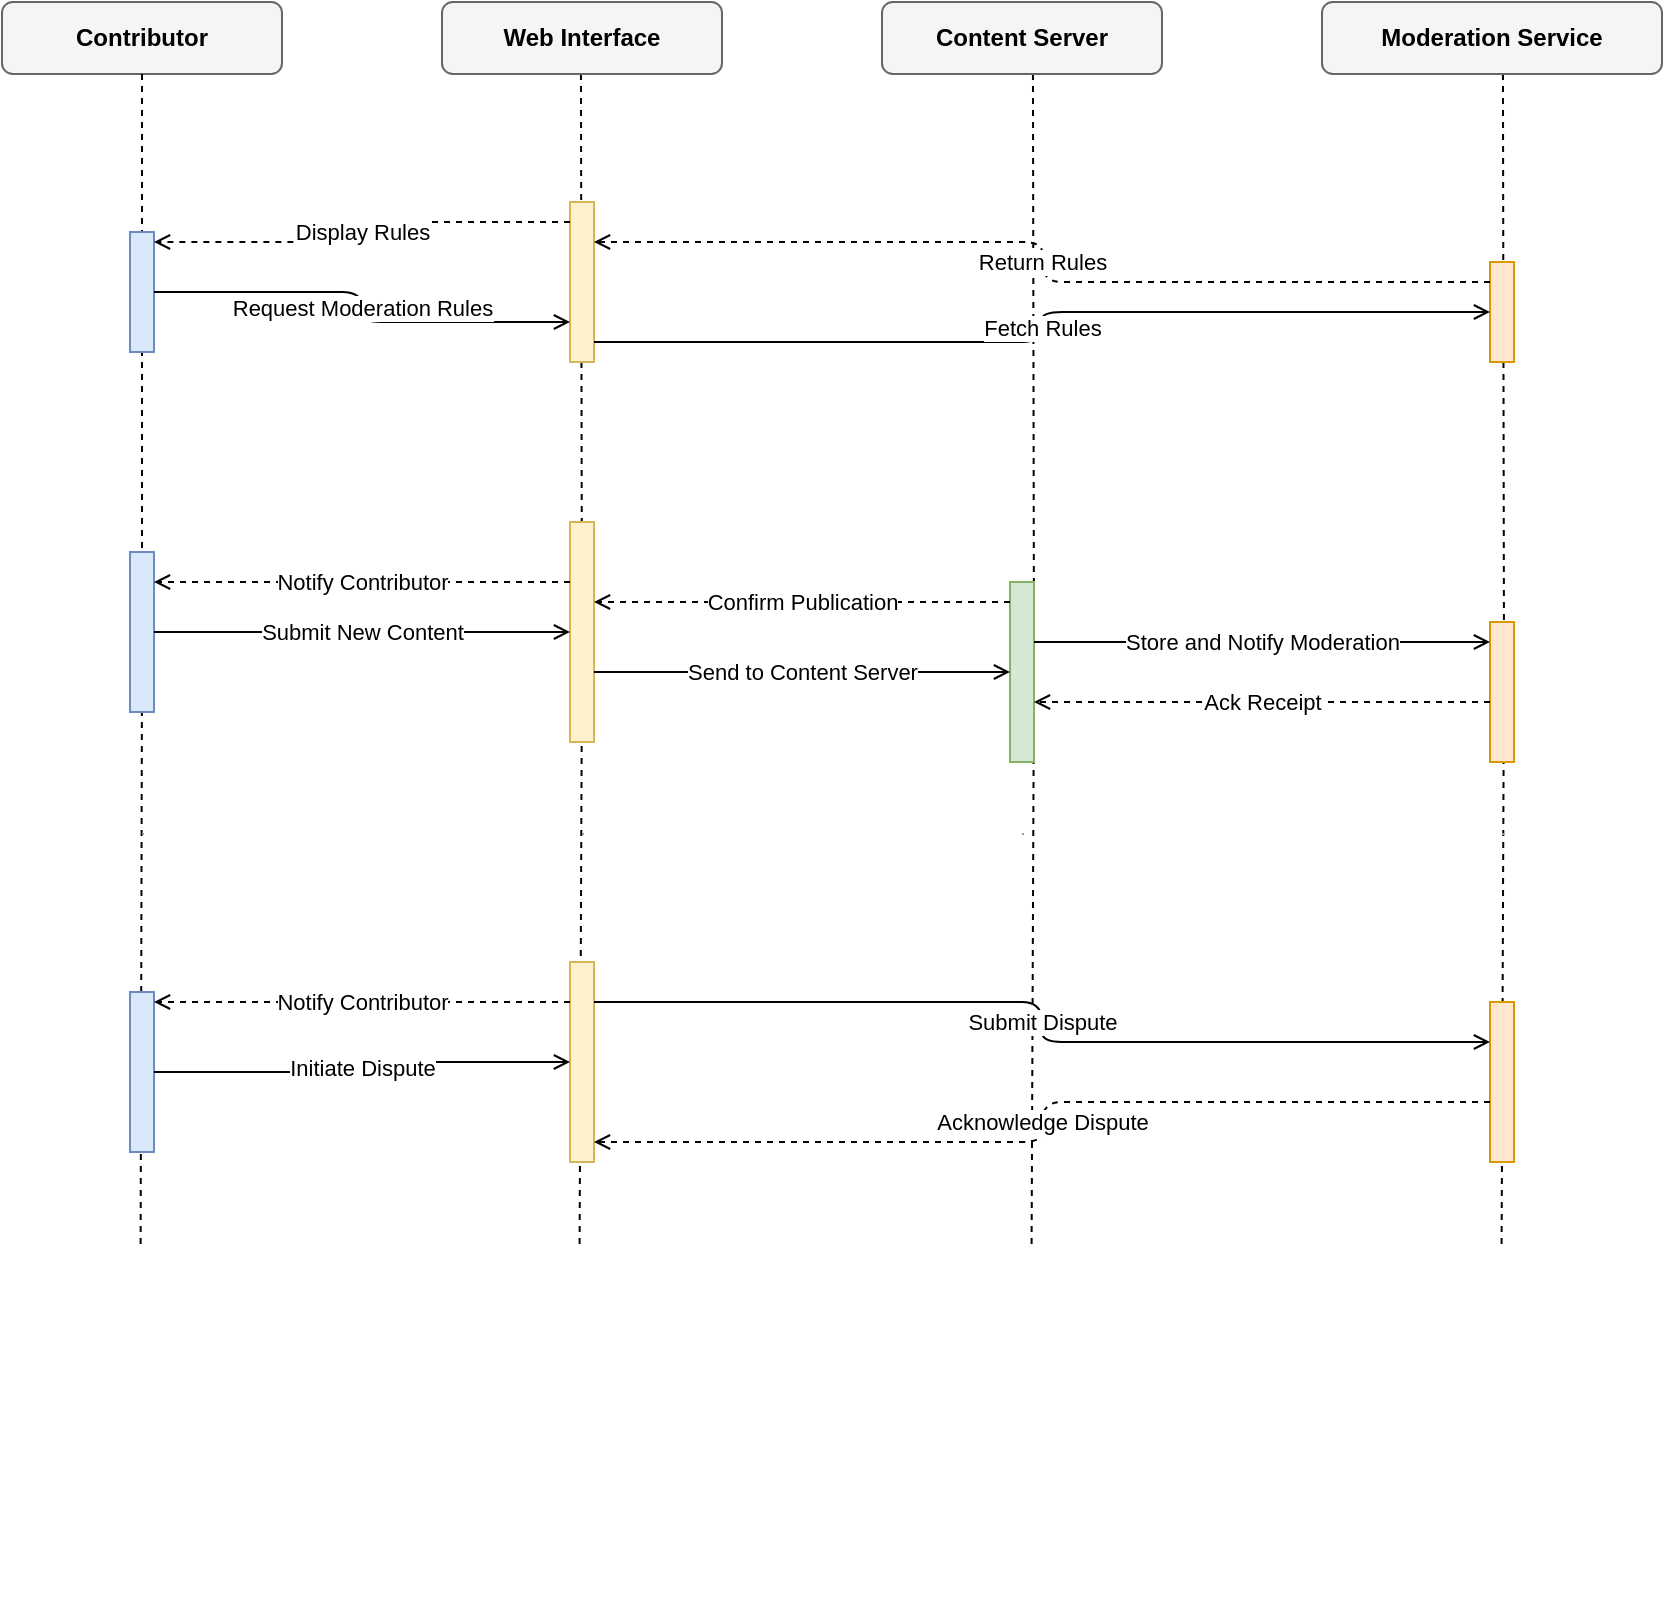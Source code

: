 <mxGraphModel dx="1188" dy="626" grid="1" gridSize="10" guides="1" tooltips="1" connect="1" arrows="1" fold="1" page="1" pageScale="1" pageWidth="1169" pageHeight="827" math="0" shadow="0">
  <root>
    <mxCell id="0" />
    <mxCell id="1" parent="0" />
    <mxCell id="qNkFXoDGS4WkT5INEJU4-4" style="edgeStyle=orthogonalEdgeStyle;rounded=0;orthogonalLoop=1;jettySize=auto;html=1;exitX=0.5;exitY=1;exitDx=0;exitDy=0;entryX=0.5;entryY=0;entryDx=0;entryDy=0;dashed=1;strokeColor=default;endArrow=none;endFill=0;" edge="1" parent="1">
      <mxGeometry relative="1" as="geometry">
        <mxPoint x="368.79" y="643" as="targetPoint" />
        <mxPoint x="369.48" y="56" as="sourcePoint" />
      </mxGeometry>
    </mxCell>
    <mxCell id="qNkFXoDGS4WkT5INEJU4-5" style="edgeStyle=orthogonalEdgeStyle;rounded=0;orthogonalLoop=1;jettySize=auto;html=1;exitX=0.5;exitY=1;exitDx=0;exitDy=0;entryX=0.5;entryY=0;entryDx=0;entryDy=0;dashed=1;strokeColor=default;endArrow=none;endFill=0;" edge="1" parent="1">
      <mxGeometry relative="1" as="geometry">
        <mxPoint x="594.79" y="643" as="targetPoint" />
        <mxPoint x="595.48" y="56" as="sourcePoint" />
      </mxGeometry>
    </mxCell>
    <mxCell id="qNkFXoDGS4WkT5INEJU4-6" style="edgeStyle=orthogonalEdgeStyle;rounded=0;orthogonalLoop=1;jettySize=auto;html=1;exitX=0.5;exitY=1;exitDx=0;exitDy=0;entryX=0.5;entryY=0;entryDx=0;entryDy=0;dashed=1;strokeColor=default;endArrow=none;endFill=0;" edge="1" parent="1">
      <mxGeometry relative="1" as="geometry">
        <mxPoint x="829.79" y="643" as="targetPoint" />
        <mxPoint x="830.48" y="56" as="sourcePoint" />
      </mxGeometry>
    </mxCell>
    <mxCell id="box1" value="Contributor" style="rounded=1;whiteSpace=wrap;html=1;fillColor=#f5f5f5;strokeColor=#666;fontStyle=1;align=center;" parent="1" vertex="1">
      <mxGeometry x="80" y="20" width="140" height="36" as="geometry" />
    </mxCell>
    <mxCell id="box2" value="Web Interface" style="rounded=1;whiteSpace=wrap;html=1;fillColor=#f5f5f5;strokeColor=#666;fontStyle=1;align=center;" parent="1" vertex="1">
      <mxGeometry x="300" y="20" width="140" height="36" as="geometry" />
    </mxCell>
    <mxCell id="box3" value="Content Server" style="rounded=1;whiteSpace=wrap;html=1;fillColor=#f5f5f5;strokeColor=#666;fontStyle=1;align=center;" parent="1" vertex="1">
      <mxGeometry x="520" y="20" width="140" height="36" as="geometry" />
    </mxCell>
    <mxCell id="box4" value="Moderation Service" style="rounded=1;whiteSpace=wrap;html=1;fillColor=#f5f5f5;strokeColor=#666;fontStyle=1;align=center;" parent="1" vertex="1">
      <mxGeometry x="740" y="20" width="170" height="36" as="geometry" />
    </mxCell>
    <mxCell id="qNkFXoDGS4WkT5INEJU4-3" style="edgeStyle=orthogonalEdgeStyle;rounded=0;orthogonalLoop=1;jettySize=auto;html=1;exitX=0.5;exitY=1;exitDx=0;exitDy=0;entryX=0.5;entryY=0;entryDx=0;entryDy=0;dashed=1;strokeColor=default;endArrow=none;endFill=0;" edge="1" parent="1" source="box1">
      <mxGeometry relative="1" as="geometry">
        <mxPoint x="149.31" y="643" as="targetPoint" />
        <mxPoint x="149.31" y="184.0" as="sourcePoint" />
      </mxGeometry>
    </mxCell>
    <mxCell id="lifeline1" style="shape=line;strokeColor=#999;" parent="1" vertex="1">
      <mxGeometry x="150" y="56" width="1" height="760" as="geometry" />
    </mxCell>
    <mxCell id="lifeline2" style="shape=line;strokeColor=#999;" parent="1" vertex="1">
      <mxGeometry x="370" y="56" width="1" height="760" as="geometry" />
    </mxCell>
    <mxCell id="lifeline3" style="shape=line;strokeColor=#999;" parent="1" vertex="1">
      <mxGeometry x="590" y="56" width="1" height="760" as="geometry" />
    </mxCell>
    <mxCell id="lifeline4" style="shape=line;strokeColor=#999;" parent="1" vertex="1">
      <mxGeometry x="830" y="56" width="1" height="760" as="geometry" />
    </mxCell>
    <mxCell id="act1_v" style="shape=rect;fillColor=#dae8fc;strokeColor=#6c8ebf;" parent="1" vertex="1">
      <mxGeometry x="144" y="135" width="12" height="60" as="geometry" />
    </mxCell>
    <mxCell id="act2_v" style="shape=rect;fillColor=#fff2cc;strokeColor=#d6b656;" parent="1" vertex="1">
      <mxGeometry x="364" y="120" width="12" height="80" as="geometry" />
    </mxCell>
    <mxCell id="act4_v" style="shape=rect;fillColor=#ffe6cc;strokeColor=#d79b00;" parent="1" vertex="1">
      <mxGeometry x="824" y="150" width="12" height="50" as="geometry" />
    </mxCell>
    <mxCell id="msg_v1" value="Request Moderation Rules" style="edgeStyle=orthogonalEdgeStyle;html=1;endArrow=open;endFill=1;" parent="1" source="act1_v" target="act2_v" edge="1">
      <mxGeometry relative="1" as="geometry">
        <mxPoint x="200" y="140" as="sourcePoint" />
        <mxPoint x="370" y="140" as="targetPoint" />
        <Array as="points">
          <mxPoint x="260" y="165" />
          <mxPoint x="260" y="180" />
        </Array>
      </mxGeometry>
    </mxCell>
    <mxCell id="msg_v2" value="Fetch Rules" style="edgeStyle=orthogonalEdgeStyle;html=1;endArrow=open;endFill=1;" parent="1" source="act2_v" target="act4_v" edge="1">
      <mxGeometry relative="1" as="geometry">
        <mxPoint x="380" y="160" as="sourcePoint" />
        <mxPoint x="830" y="160" as="targetPoint" />
        <Array as="points">
          <mxPoint x="600" y="190" />
          <mxPoint x="600" y="175" />
        </Array>
      </mxGeometry>
    </mxCell>
    <mxCell id="msg_v3" value="Return Rules" style="edgeStyle=orthogonalEdgeStyle;html=1;endArrow=open;dashed=1;endFill=1;" parent="1" source="act4_v" target="act2_v" edge="1">
      <mxGeometry relative="1" as="geometry">
        <mxPoint x="830" y="185" as="sourcePoint" />
        <mxPoint x="380" y="185" as="targetPoint" />
        <Array as="points">
          <mxPoint x="600" y="160" />
          <mxPoint x="600" y="140" />
        </Array>
      </mxGeometry>
    </mxCell>
    <mxCell id="msg_v4" value="Display Rules" style="edgeStyle=orthogonalEdgeStyle;html=1;endArrow=open;dashed=1;endFill=1;" parent="1" source="act2_v" target="act1_v" edge="1">
      <mxGeometry relative="1" as="geometry">
        <mxPoint x="380" y="200" as="sourcePoint" />
        <mxPoint x="200" y="200" as="targetPoint" />
        <Array as="points">
          <mxPoint x="260" y="130" />
          <mxPoint x="260" y="140" />
        </Array>
      </mxGeometry>
    </mxCell>
    <mxCell id="act1_p" style="shape=rect;fillColor=#dae8fc;strokeColor=#6c8ebf;" parent="1" vertex="1">
      <mxGeometry x="144" y="295" width="12" height="80" as="geometry" />
    </mxCell>
    <mxCell id="act2_p" style="shape=rect;fillColor=#fff2cc;strokeColor=#d6b656;" parent="1" vertex="1">
      <mxGeometry x="364" y="280" width="12" height="110" as="geometry" />
    </mxCell>
    <mxCell id="act3_p" style="shape=rect;fillColor=#d5e8d4;strokeColor=#82b366;" parent="1" vertex="1">
      <mxGeometry x="584" y="310" width="12" height="90" as="geometry" />
    </mxCell>
    <mxCell id="act4_p" style="shape=rect;fillColor=#ffe6cc;strokeColor=#d79b00;" parent="1" vertex="1">
      <mxGeometry x="824" y="330" width="12" height="70" as="geometry" />
    </mxCell>
    <mxCell id="msg_p1" value="Submit New Content" style="edgeStyle=orthogonalEdgeStyle;html=1;endArrow=open;endFill=1;" parent="1" source="act1_p" target="act2_p" edge="1">
      <mxGeometry relative="1" as="geometry">
        <mxPoint x="200" y="300" as="sourcePoint" />
        <mxPoint x="370" y="300" as="targetPoint" />
      </mxGeometry>
    </mxCell>
    <mxCell id="msg_p2" value="Send to Content Server" style="edgeStyle=orthogonalEdgeStyle;html=1;endArrow=open;endFill=1;" parent="1" source="act2_p" target="act3_p" edge="1">
      <mxGeometry relative="1" as="geometry">
        <mxPoint x="380" y="320" as="sourcePoint" />
        <mxPoint x="590" y="320" as="targetPoint" />
        <Array as="points">
          <mxPoint x="430" y="355" />
          <mxPoint x="430" y="355" />
        </Array>
      </mxGeometry>
    </mxCell>
    <mxCell id="msg_p3" value="Store and Notify Moderation" style="edgeStyle=orthogonalEdgeStyle;html=1;endArrow=open;endFill=1;" parent="1" source="act3_p" target="act4_p" edge="1">
      <mxGeometry relative="1" as="geometry">
        <mxPoint x="600" y="340" as="sourcePoint" />
        <mxPoint x="830" y="340" as="targetPoint" />
        <Array as="points">
          <mxPoint x="770" y="340" />
          <mxPoint x="770" y="340" />
        </Array>
      </mxGeometry>
    </mxCell>
    <mxCell id="msg_p4" value="Ack Receipt" style="edgeStyle=orthogonalEdgeStyle;html=1;endArrow=open;dashed=1;endFill=1;" parent="1" source="act4_p" target="act3_p" edge="1">
      <mxGeometry relative="1" as="geometry">
        <mxPoint x="830" y="360" as="sourcePoint" />
        <mxPoint x="600" y="360" as="targetPoint" />
        <Array as="points">
          <mxPoint x="770" y="370" />
          <mxPoint x="770" y="370" />
        </Array>
      </mxGeometry>
    </mxCell>
    <mxCell id="msg_p5" value="Confirm Publication" style="edgeStyle=orthogonalEdgeStyle;html=1;endArrow=open;dashed=1;endFill=1;" parent="1" source="act3_p" target="act2_p" edge="1">
      <mxGeometry relative="1" as="geometry">
        <mxPoint x="590" y="380" as="sourcePoint" />
        <mxPoint x="380" y="380" as="targetPoint" />
        <Array as="points">
          <mxPoint x="430" y="320" />
          <mxPoint x="430" y="320" />
        </Array>
      </mxGeometry>
    </mxCell>
    <mxCell id="msg_p6" value="Notify Contributor" style="edgeStyle=orthogonalEdgeStyle;html=1;endArrow=open;dashed=1;endFill=1;" parent="1" source="act2_p" target="act1_p" edge="1">
      <mxGeometry relative="1" as="geometry">
        <mxPoint x="370" y="400" as="sourcePoint" />
        <mxPoint x="200" y="400" as="targetPoint" />
        <Array as="points">
          <mxPoint x="310" y="310" />
          <mxPoint x="310" y="310" />
        </Array>
      </mxGeometry>
    </mxCell>
    <mxCell id="act1_d" style="shape=rect;fillColor=#dae8fc;strokeColor=#6c8ebf;" parent="1" vertex="1">
      <mxGeometry x="144" y="515" width="12" height="80" as="geometry" />
    </mxCell>
    <mxCell id="act2_d" style="shape=rect;fillColor=#fff2cc;strokeColor=#d6b656;" parent="1" vertex="1">
      <mxGeometry x="364" y="500" width="12" height="100" as="geometry" />
    </mxCell>
    <mxCell id="act4_d" style="shape=rect;fillColor=#ffe6cc;strokeColor=#d79b00;" parent="1" vertex="1">
      <mxGeometry x="824" y="520" width="12" height="80" as="geometry" />
    </mxCell>
    <mxCell id="msg_d1" value="Initiate Dispute" style="edgeStyle=orthogonalEdgeStyle;html=1;endArrow=open;endFill=1;" parent="1" source="act1_d" target="act2_d" edge="1">
      <mxGeometry relative="1" as="geometry">
        <mxPoint x="200" y="520" as="sourcePoint" />
        <mxPoint x="370" y="520" as="targetPoint" />
      </mxGeometry>
    </mxCell>
    <mxCell id="msg_d2" value="Submit Dispute" style="edgeStyle=orthogonalEdgeStyle;html=1;endArrow=open;endFill=1;" parent="1" source="act2_d" target="act4_d" edge="1">
      <mxGeometry relative="1" as="geometry">
        <mxPoint x="380" y="540" as="sourcePoint" />
        <mxPoint x="830" y="540" as="targetPoint" />
        <Array as="points">
          <mxPoint x="600" y="520" />
          <mxPoint x="600" y="540" />
        </Array>
      </mxGeometry>
    </mxCell>
    <mxCell id="msg_d3" value="Acknowledge Dispute" style="edgeStyle=orthogonalEdgeStyle;html=1;endArrow=open;dashed=1;endFill=1;" parent="1" source="act4_d" target="act2_d" edge="1">
      <mxGeometry relative="1" as="geometry">
        <mxPoint x="830" y="560" as="sourcePoint" />
        <mxPoint x="380" y="560" as="targetPoint" />
        <Array as="points">
          <mxPoint x="600" y="570" />
          <mxPoint x="600" y="590" />
        </Array>
      </mxGeometry>
    </mxCell>
    <mxCell id="msg_d4" value="Notify Contributor" style="edgeStyle=orthogonalEdgeStyle;html=1;endArrow=open;dashed=1;endFill=1;" parent="1" source="act2_d" target="act1_d" edge="1">
      <mxGeometry relative="1" as="geometry">
        <mxPoint x="370" y="580" as="sourcePoint" />
        <mxPoint x="200" y="580" as="targetPoint" />
        <Array as="points">
          <mxPoint x="210" y="520" />
          <mxPoint x="210" y="520" />
        </Array>
      </mxGeometry>
    </mxCell>
  </root>
</mxGraphModel>
